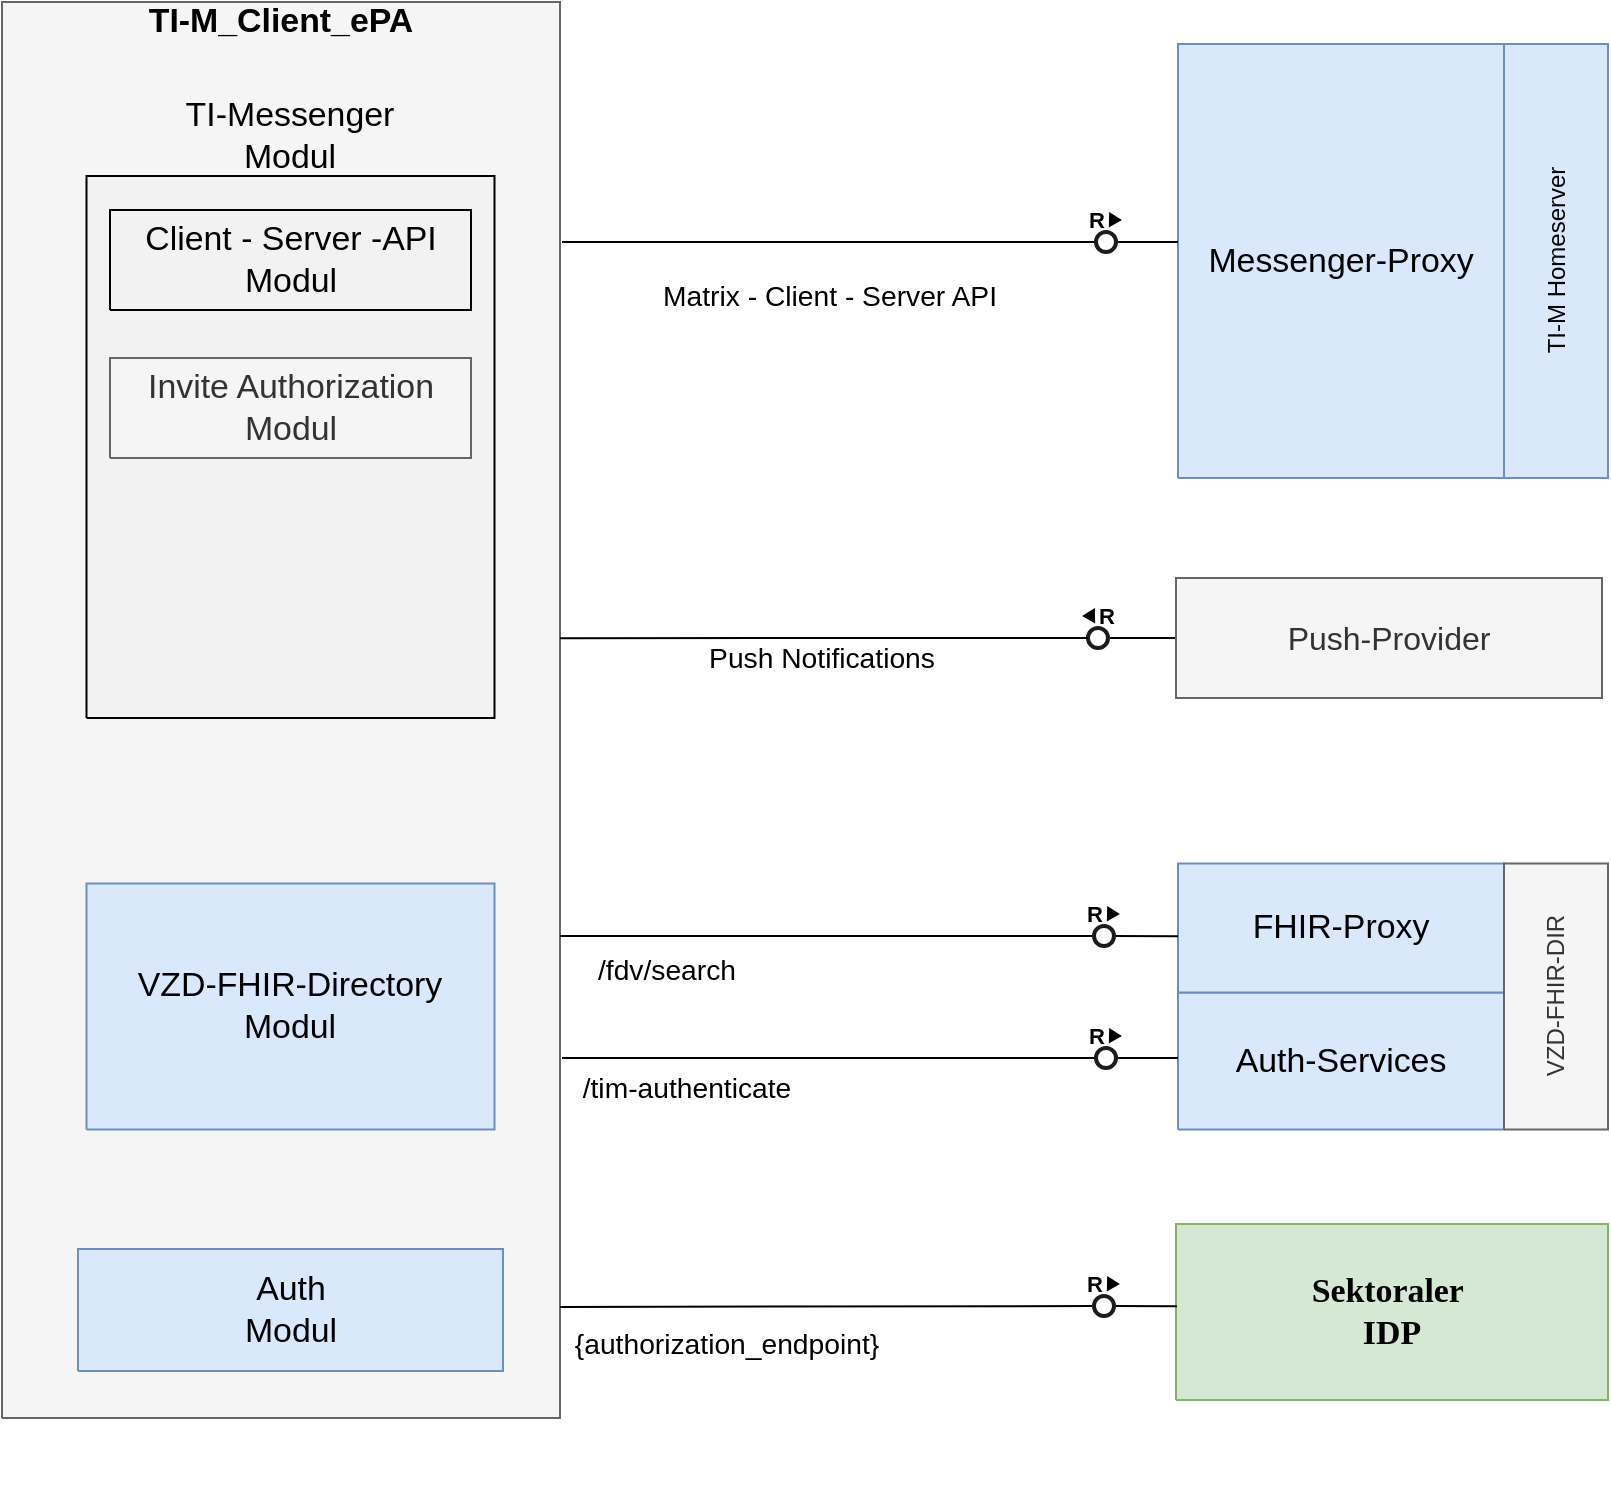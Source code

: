 <mxfile>
    <diagram id="6qVnqB3NLshJXQO0oReq" name="Overview">
        <mxGraphModel dx="1895" dy="1181" grid="1" gridSize="10" guides="1" tooltips="1" connect="1" arrows="1" fold="1" page="1" pageScale="1" pageWidth="827" pageHeight="1169" math="0" shadow="0">
            <root>
                <mxCell id="0"/>
                <mxCell id="1" parent="0"/>
                <UserObject label="&lt;div style=&quot;font-size: 1px&quot;&gt;&lt;font style=&quot;font-size: 16.93px; color: rgb(0, 0, 0); direction: ltr; letter-spacing: 0px; line-height: 120%; opacity: 1;&quot;&gt;&lt;b style=&quot;&quot;&gt;TI-M_Client_ePA&lt;br&gt;&lt;/b&gt;&lt;/font&gt;&lt;/div&gt;" tags="Hintergrund" id="2">
                    <mxCell style="verticalAlign=top;align=center;overflow=width;vsdxID=1;fillColor=#f5f5f5;shape=stencil(nZBLDoAgDERP0z3SIyjew0SURgSD+Lu9kMZoXLhwN9O+tukAlrNpJg1SzDH4QW/URgNYgZTkjA4UkwJUgGXng+6DX1zLfmoymdXo17xh5zmRJ6Q42BWCfc2oJfdAr+Yv+AP9Cb7OJ3H/2JG1HNGz/84klThPVCc=);points=[];labelBackgroundColor=none;rounded=0;html=1;whiteSpace=wrap;fontColor=#333333;strokeColor=#666666;" parent="1" vertex="1">
                        <mxGeometry x="40" y="32" width="279" height="708" as="geometry"/>
                    </mxCell>
                </UserObject>
                <UserObject label="&lt;div style=&quot;font-size: 1px&quot;&gt;&lt;font style=&quot;font-size: 16.93px; color: rgb(0, 0, 0); direction: ltr; letter-spacing: 0px; line-height: 120%; opacity: 1;&quot;&gt;TI-Messenger&lt;br&gt;Modul&lt;br&gt;&lt;/font&gt;&lt;/div&gt;" tags="Hintergrund" id="17">
                    <mxCell style="verticalAlign=bottom;align=center;overflow=width;vsdxID=37;fillColor=#f2f2f2;gradientColor=none;shape=stencil(nZBLDoAgDERP0z3SIyjew0SURgSD+Lu9kMZoXLhwN9O+tukAlrNpJg1SzDH4QW/URgNYgZTkjA4UkwJUgGXng+6DX1zLfmoymdXo17xh5zmRJ6Q42BWCfc2oJfdAr+Yv+AP9Cb7OJ3H/2JG1HNGz/84klThPVCc=);points=[];labelBackgroundColor=none;rounded=0;html=1;whiteSpace=wrap;labelPosition=center;verticalLabelPosition=top;" parent="1" vertex="1">
                        <mxGeometry x="82.25" y="119" width="204" height="271" as="geometry"/>
                    </mxCell>
                </UserObject>
                <UserObject label="&lt;div style=&quot;font-size: 1px&quot;&gt;&lt;font style=&quot;font-size: 16.93px; color: rgb(0, 0, 0); direction: ltr; letter-spacing: 0px; line-height: 120%; opacity: 1;&quot;&gt;Auth&lt;br&gt;Modul&lt;br&gt;&lt;/font&gt;&lt;/div&gt;" tags="Hintergrund" id="18">
                    <mxCell style="verticalAlign=middle;align=center;overflow=width;vsdxID=39;fillColor=#dae8fc;shape=stencil(nZBLDoAgDERP0z3SIyjew0SURgSD+Lu9kMZoXLhwN9O+tukAlrNpJg1SzDH4QW/URgNYgZTkjA4UkwJUgGXng+6DX1zLfmoymdXo17xh5zmRJ6Q42BWCfc2oJfdAr+Yv+AP9Cb7OJ3H/2JG1HNGz/84klThPVCc=);points=[];labelBackgroundColor=none;rounded=0;html=1;whiteSpace=wrap;strokeColor=#6c8ebf;" parent="1" vertex="1">
                        <mxGeometry x="78" y="655.54" width="212.5" height="60.93" as="geometry"/>
                    </mxCell>
                </UserObject>
                <UserObject label="&lt;div style=&quot;font-size: 1px&quot;&gt;&lt;font style=&quot;font-size: 16.93px; color: rgb(0, 0, 0); direction: ltr; letter-spacing: 0px; line-height: 120%; opacity: 1;&quot;&gt;Messenger-Proxy&lt;br&gt;&lt;/font&gt;&lt;/div&gt;" tags="Hintergrund" id="19">
                    <mxCell style="verticalAlign=middle;align=center;overflow=width;vsdxID=49;fillColor=#dae8fc;shape=stencil(nZBLDoAgDERP0z3SIyjew0SURgSD+Lu9kMZoXLhwN9O+tukAlrNpJg1SzDH4QW/URgNYgZTkjA4UkwJUgGXng+6DX1zLfmoymdXo17xh5zmRJ6Q42BWCfc2oJfdAr+Yv+AP9Cb7OJ3H/2JG1HNGz/84klThPVCc=);points=[];labelBackgroundColor=none;rounded=0;html=1;whiteSpace=wrap;strokeColor=#6c8ebf;" parent="1" vertex="1">
                        <mxGeometry x="628" y="53" width="163" height="217" as="geometry"/>
                    </mxCell>
                </UserObject>
                <UserObject label="&lt;div style=&quot;font-size: 1px&quot;&gt;&lt;font style=&quot;font-size:16.93px;font-family:Calibri;color:#000000;direction:ltr;letter-spacing:0px;line-height:120%;opacity:1&quot;&gt;&lt;b&gt;Sektoraler&amp;nbsp;&lt;/b&gt;&lt;/font&gt;&lt;/div&gt;&lt;div style=&quot;font-size: 1px&quot;&gt;&lt;font style=&quot;font-size:16.93px;font-family:Calibri;color:#000000;direction:ltr;letter-spacing:0px;line-height:120%;opacity:1&quot;&gt;&lt;b&gt;IDP&lt;br&gt;&lt;/b&gt;&lt;/font&gt;&lt;/div&gt;" tags="Hintergrund" id="20">
                    <mxCell style="verticalAlign=middle;align=center;overflow=width;vsdxID=51;fillColor=#d5e8d4;shape=stencil(nZBLDoAgDERP0z3SIyjew0SURgSD+Lu9kMZoXLhwN9O+tukAlrNpJg1SzDH4QW/URgNYgZTkjA4UkwJUgGXng+6DX1zLfmoymdXo17xh5zmRJ6Q42BWCfc2oJfdAr+Yv+AP9Cb7OJ3H/2JG1HNGz/84klThPVCc=);points=[];labelBackgroundColor=none;rounded=0;html=1;whiteSpace=wrap;strokeColor=#82b366;" parent="1" vertex="1">
                        <mxGeometry x="627" y="643" width="216" height="88" as="geometry"/>
                    </mxCell>
                </UserObject>
                <UserObject label="TI-M Homeserver&lt;br&gt;&lt;div style=&quot;font-size: 1px&quot;&gt;&lt;/div&gt;" tags="Hintergrund" id="21">
                    <mxCell style="verticalAlign=middle;align=center;overflow=width;vsdxID=56;fillColor=#dae8fc;shape=stencil(nZBLDoAgDERP0z3SIyjew0SURgSD+Lu9kMZoXLhwN9O+tukAlrNpJg1SzDH4QW/URgNYgZTkjA4UkwJUgGXng+6DX1zLfmoymdXo17xh5zmRJ6Q42BWCfc2oJfdAr+Yv+AP9Cb7OJ3H/2JG1HNGz/84klThPVCc=);points=[];labelBackgroundColor=none;rounded=0;html=1;whiteSpace=wrap;horizontal=0;strokeColor=#6c8ebf;" parent="1" vertex="1">
                        <mxGeometry x="791" y="53" width="52" height="217" as="geometry"/>
                    </mxCell>
                </UserObject>
                <UserObject label="&lt;div style=&quot;font-size: 1px&quot;&gt;&lt;font style=&quot;font-size: 16.93px; color: rgb(0, 0, 0); direction: ltr; letter-spacing: 0px; line-height: 120%; opacity: 1;&quot;&gt;VZD-FHIR-Directory &lt;br&gt; Modul&lt;br&gt;&lt;/font&gt;&lt;/div&gt;" tags="Hintergrund" id="30">
                    <mxCell style="verticalAlign=middle;align=center;overflow=width;vsdxID=84;fillColor=#dae8fc;shape=stencil(nZBLDoAgDERP0z3SIyjew0SURgSD+Lu9kMZoXLhwN9O+tukAlrNpJg1SzDH4QW/URgNYgZTkjA4UkwJUgGXng+6DX1zLfmoymdXo17xh5zmRJ6Q42BWCfc2oJfdAr+Yv+AP9Cb7OJ3H/2JG1HNGz/84klThPVCc=);points=[];labelBackgroundColor=none;rounded=0;html=1;whiteSpace=wrap;strokeColor=#6c8ebf;" parent="1" vertex="1">
                        <mxGeometry x="82.25" y="472.75" width="204" height="123" as="geometry"/>
                    </mxCell>
                </UserObject>
                <UserObject label="&lt;div style=&quot;font-size: 1px&quot;&gt;&lt;font style=&quot;font-size: 16.93px; color: rgb(0, 0, 0); direction: ltr; letter-spacing: 0px; line-height: 120%; opacity: 1;&quot;&gt;Auth-Services&lt;br&gt;&lt;/font&gt;&lt;/div&gt;" tags="Hintergrund" id="31">
                    <mxCell style="verticalAlign=middle;align=center;overflow=width;vsdxID=110;fillColor=#dae8fc;shape=stencil(nZBLDoAgDERP0z3SIyjew0SURgSD+Lu9kMZoXLhwN9O+tukAlrNpJg1SzDH4QW/URgNYgZTkjA4UkwJUgGXng+6DX1zLfmoymdXo17xh5zmRJ6Q42BWCfc2oJfdAr+Yv+AP9Cb7OJ3H/2JG1HNGz/84klThPVCc=);points=[];labelBackgroundColor=none;rounded=0;html=1;whiteSpace=wrap;strokeColor=#6c8ebf;" parent="1" vertex="1">
                        <mxGeometry x="628" y="527.25" width="163" height="68.5" as="geometry"/>
                    </mxCell>
                </UserObject>
                <UserObject label="&lt;div style=&quot;font-size: 1px&quot;&gt;&lt;font style=&quot;font-size: 16.93px; color: rgb(0, 0, 0); direction: ltr; letter-spacing: 0px; line-height: 120%; opacity: 1;&quot;&gt;FHIR-Proxy&lt;br&gt;&lt;/font&gt;&lt;/div&gt;" tags="Hintergrund" id="32">
                    <mxCell style="verticalAlign=middle;align=center;overflow=width;vsdxID=111;fillColor=#dae8fc;shape=stencil(nZBLDoAgDERP0z3SIyjew0SURgSD+Lu9kMZoXLhwN9O+tukAlrNpJg1SzDH4QW/URgNYgZTkjA4UkwJUgGXng+6DX1zLfmoymdXo17xh5zmRJ6Q42BWCfc2oJfdAr+Yv+AP9Cb7OJ3H/2JG1HNGz/84klThPVCc=);points=[];labelBackgroundColor=none;rounded=0;html=1;whiteSpace=wrap;strokeColor=#6c8ebf;" parent="1" vertex="1">
                        <mxGeometry x="628" y="462.75" width="163" height="64.5" as="geometry"/>
                    </mxCell>
                </UserObject>
                <UserObject label="VZD-FHIR-DIR&lt;div style=&quot;font-size: 1px&quot;&gt;&lt;/div&gt;" tags="Hintergrund" id="33">
                    <mxCell style="verticalAlign=middle;align=center;overflow=width;vsdxID=112;fillColor=#f5f5f5;shape=stencil(nZBLDoAgDERP0z3SIyjew0SURgSD+Lu9kMZoXLhwN9O+tukAlrNpJg1SzDH4QW/URgNYgZTkjA4UkwJUgGXng+6DX1zLfmoymdXo17xh5zmRJ6Q42BWCfc2oJfdAr+Yv+AP9Cb7OJ3H/2JG1HNGz/84klThPVCc=);points=[];labelBackgroundColor=none;rounded=0;html=1;whiteSpace=wrap;horizontal=0;strokeColor=#666666;fontColor=#333333;" parent="1" vertex="1">
                        <mxGeometry x="791" y="462.75" width="52" height="133" as="geometry"/>
                    </mxCell>
                </UserObject>
                <mxCell id="4" value="&lt;div style=&quot;font-size: 1px&quot;&gt;&lt;/div&gt;" style="vsdxID=23;edgeStyle=none;startArrow=none;endArrow=none;startSize=5;endSize=5;strokeColor=#000000;spacingTop=-3;spacingBottom=-3;spacingLeft=-2;spacingRight=-2;verticalAlign=middle;html=1;labelBackgroundColor=#ffffff;rounded=0;align=center;entryX=0;entryY=0.5;entryDx=0;entryDy=0;" parent="1" target="125" edge="1">
                    <mxGeometry relative="1" as="geometry">
                        <mxPoint as="offset"/>
                        <Array as="points"/>
                        <mxPoint x="320" y="152" as="sourcePoint"/>
                        <mxPoint x="584" y="152" as="targetPoint"/>
                    </mxGeometry>
                </mxCell>
                <mxCell id="5" value="&lt;div style=&quot;font-size: 1px&quot;&gt;&lt;/div&gt;" style="vsdxID=24;edgeStyle=none;startArrow=none;endArrow=none;startSize=5;endSize=5;strokeColor=#000000;spacingTop=-3;spacingBottom=-3;spacingLeft=-2;spacingRight=-2;verticalAlign=middle;html=1;labelBackgroundColor=#ffffff;rounded=0;align=center;exitX=1;exitY=0.5;exitDx=0;exitDy=0;" parent="1" source="125" edge="1">
                    <mxGeometry relative="1" as="geometry">
                        <mxPoint as="offset"/>
                        <Array as="points"/>
                        <mxPoint x="600" y="152" as="sourcePoint"/>
                        <mxPoint x="628" y="152" as="targetPoint"/>
                    </mxGeometry>
                </mxCell>
                <mxCell id="9" value="&lt;div style=&quot;font-size: 1px&quot;&gt;&lt;font style=&quot;font-size:14.11px;font-family:Arial;color:#000000;direction:ltr;letter-spacing:0px;line-height:120%;opacity:1&quot;&gt;Matrix - Client - Server API&lt;/font&gt;&lt;font style=&quot;font-size:14.11px;font-family:Arial;color:#000000;direction:ltr;letter-spacing:0px;line-height:120%;opacity:1&quot;&gt;&lt;br&gt;&lt;/font&gt;&lt;/div&gt;" style="text;vsdxID=22;fillColor=none;gradientColor=none;strokeColor=none;spacingTop=-3;spacingBottom=-3;spacingLeft=-2;spacingRight=-2;points=[];labelBackgroundColor=#ffffff;rounded=0;html=1;whiteSpace=wrap;verticalAlign=middle;align=center;overflow=width;;html=1;" parent="1" vertex="1">
                    <mxGeometry x="353.49" y="157" width="202.01" height="43" as="geometry"/>
                </mxCell>
                <UserObject label="&lt;div style=&quot;font-size: 1px&quot;&gt;&lt;font style=&quot;font-size: 16.93px; color: rgb(0, 0, 0); direction: ltr; letter-spacing: 0px; line-height: 120%; opacity: 1;&quot;&gt;Client - Server -API&lt;/font&gt;&lt;/div&gt;&lt;div style=&quot;font-size: 1px&quot;&gt;&lt;font style=&quot;font-size: 16.93px; color: rgb(0, 0, 0); direction: ltr; letter-spacing: 0px; line-height: 120%; opacity: 1;&quot;&gt;Modul&lt;br&gt;&lt;/font&gt;&lt;/div&gt;" tags="Hintergrund" id="75">
                    <mxCell style="verticalAlign=middle;align=center;overflow=width;vsdxID=84;fillColor=#f2f2f2;gradientColor=none;shape=stencil(nZBLDoAgDERP0z3SIyjew0SURgSD+Lu9kMZoXLhwN9O+tukAlrNpJg1SzDH4QW/URgNYgZTkjA4UkwJUgGXng+6DX1zLfmoymdXo17xh5zmRJ6Q42BWCfc2oJfdAr+Yv+AP9Cb7OJ3H/2JG1HNGz/84klThPVCc=);points=[];labelBackgroundColor=none;rounded=0;html=1;whiteSpace=wrap;" parent="1" vertex="1">
                        <mxGeometry x="94" y="136" width="180.5" height="50" as="geometry"/>
                    </mxCell>
                </UserObject>
                <UserObject label="&lt;div style=&quot;font-size: 1px&quot;&gt;&lt;span style=&quot;font-size: 16.93px; letter-spacing: 0px; background-color: initial;&quot;&gt;Invite Authorization&lt;/span&gt;&lt;/div&gt;&lt;div style=&quot;font-size: 1px&quot;&gt;&lt;span style=&quot;font-size: 16.93px; letter-spacing: 0px; background-color: initial;&quot;&gt;Modul&lt;/span&gt;&lt;br&gt;&lt;/div&gt;" tags="Hintergrund" id="77">
                    <mxCell style="verticalAlign=middle;align=center;overflow=width;vsdxID=84;fillColor=#f5f5f5;shape=stencil(nZBLDoAgDERP0z3SIyjew0SURgSD+Lu9kMZoXLhwN9O+tukAlrNpJg1SzDH4QW/URgNYgZTkjA4UkwJUgGXng+6DX1zLfmoymdXo17xh5zmRJ6Q42BWCfc2oJfdAr+Yv+AP9Cb7OJ3H/2JG1HNGz/84klThPVCc=);points=[];labelBackgroundColor=none;rounded=0;html=1;whiteSpace=wrap;strokeColor=#666666;fontColor=#333333;" parent="1" vertex="1">
                        <mxGeometry x="94" y="210" width="180.5" height="50" as="geometry"/>
                    </mxCell>
                </UserObject>
                <mxCell id="57" value="&lt;div style=&quot;font-size: 1px&quot;&gt;&lt;/div&gt;" style="vsdxID=130;edgeStyle=none;startArrow=none;endArrow=none;startSize=5;endSize=5;strokeColor=#000000;spacingTop=-3;spacingBottom=-3;spacingLeft=-2;spacingRight=-2;verticalAlign=middle;html=1;labelBackgroundColor=#ffffff;rounded=0;align=center;entryX=0;entryY=0.5;entryDx=0;entryDy=0;" parent="1" target="111" edge="1">
                    <mxGeometry relative="1" as="geometry">
                        <mxPoint as="offset"/>
                        <Array as="points"/>
                        <mxPoint x="319" y="499" as="sourcePoint"/>
                        <mxPoint x="583" y="499" as="targetPoint"/>
                    </mxGeometry>
                </mxCell>
                <mxCell id="58" value="&lt;div style=&quot;font-size: 1px&quot;&gt;&lt;/div&gt;" style="vsdxID=131;edgeStyle=none;startArrow=none;endArrow=none;startSize=5;endSize=5;strokeColor=#000000;spacingTop=-3;spacingBottom=-3;spacingLeft=-2;spacingRight=-2;verticalAlign=middle;html=1;labelBackgroundColor=#ffffff;rounded=0;align=center;exitX=1;exitY=0.5;exitDx=0;exitDy=0;entryX=0;entryY=0.564;entryDx=0;entryDy=0;entryPerimeter=0;" parent="1" source="111" target="32" edge="1">
                    <mxGeometry relative="1" as="geometry">
                        <mxPoint as="offset"/>
                        <Array as="points"/>
                        <mxPoint x="599" y="499" as="sourcePoint"/>
                        <mxPoint x="627" y="499" as="targetPoint"/>
                    </mxGeometry>
                </mxCell>
                <mxCell id="62" value="&lt;div style=&quot;font-size: 1px&quot;&gt;&lt;font style=&quot;font-size:14.11px;font-family:Arial;color:#000000;direction:ltr;letter-spacing:0px;line-height:120%;opacity:1&quot;&gt;/fdv/search&lt;/font&gt;&lt;font style=&quot;font-size:14.11px;font-family:Arial;color:#000000;direction:ltr;letter-spacing:0px;line-height:120%;opacity:1&quot;&gt;&lt;br&gt;&lt;/font&gt;&lt;/div&gt;" style="text;vsdxID=129;spacingTop=-3;spacingBottom=-3;spacingLeft=-2;spacingRight=-2;points=[];labelBackgroundColor=#ffffff;rounded=0;html=1;whiteSpace=wrap;verticalAlign=middle;align=center;overflow=width;;html=1;" parent="1" vertex="1">
                    <mxGeometry x="325.29" y="489.97" width="94.71" height="53.02" as="geometry"/>
                </mxCell>
                <mxCell id="43" value="&lt;div style=&quot;font-size: 1px&quot;&gt;&lt;/div&gt;" style="vsdxID=120;edgeStyle=none;startArrow=none;endArrow=none;startSize=5;endSize=5;strokeColor=#000000;spacingTop=-3;spacingBottom=-3;spacingLeft=-2;spacingRight=-2;verticalAlign=middle;html=1;labelBackgroundColor=#ffffff;rounded=0;align=center;entryX=0;entryY=0.5;entryDx=0;entryDy=0;" parent="1" target="115" edge="1">
                    <mxGeometry relative="1" as="geometry">
                        <mxPoint as="offset"/>
                        <Array as="points"/>
                        <mxPoint x="320" y="560" as="sourcePoint"/>
                        <mxPoint x="584" y="560" as="targetPoint"/>
                    </mxGeometry>
                </mxCell>
                <mxCell id="44" value="&lt;div style=&quot;font-size: 1px&quot;&gt;&lt;/div&gt;" style="vsdxID=121;edgeStyle=none;startArrow=none;endArrow=none;startSize=5;endSize=5;strokeColor=#000000;spacingTop=-3;spacingBottom=-3;spacingLeft=-2;spacingRight=-2;verticalAlign=middle;html=1;labelBackgroundColor=#ffffff;rounded=0;align=center;exitX=1;exitY=0.5;exitDx=0;exitDy=0;" parent="1" source="115" edge="1">
                    <mxGeometry relative="1" as="geometry">
                        <mxPoint as="offset"/>
                        <Array as="points"/>
                        <mxPoint x="600" y="560" as="sourcePoint"/>
                        <mxPoint x="628" y="560" as="targetPoint"/>
                    </mxGeometry>
                </mxCell>
                <mxCell id="48" value="&lt;div style=&quot;font-size: 1px&quot;&gt;&lt;font style=&quot;font-size:14.11px;font-family:Arial;color:#000000;direction:ltr;letter-spacing:0px;line-height:120%;opacity:1&quot;&gt;/tim-authenticate&lt;/font&gt;&lt;font style=&quot;font-size:14.11px;font-family:Arial;color:#000000;direction:ltr;letter-spacing:0px;line-height:120%;opacity:1&quot;&gt;&lt;br/&gt;&lt;/font&gt;&lt;/div&gt;" style="text;vsdxID=119;fillColor=none;gradientColor=none;strokeColor=none;spacingTop=-3;spacingBottom=-3;spacingLeft=-2;spacingRight=-2;points=[];labelBackgroundColor=#ffffff;rounded=0;html=1;whiteSpace=wrap;verticalAlign=middle;align=center;overflow=width;;html=1;" parent="1" vertex="1">
                    <mxGeometry x="326.87" y="519.95" width="111.07" height="111.07" as="geometry"/>
                </mxCell>
                <mxCell id="24" value="&lt;div style=&quot;font-size: 1px&quot;&gt;&lt;/div&gt;" style="vsdxID=60;edgeStyle=none;startArrow=none;endArrow=none;startSize=5;endSize=5;strokeColor=#000000;spacingTop=-3;spacingBottom=-3;spacingLeft=-2;spacingRight=-2;verticalAlign=middle;html=1;labelBackgroundColor=#ffffff;rounded=0;align=center;entryX=0;entryY=0.5;entryDx=0;entryDy=0;" parent="1" target="120" edge="1">
                    <mxGeometry relative="1" as="geometry">
                        <mxPoint as="offset"/>
                        <Array as="points"/>
                        <mxPoint x="319" y="684.5" as="sourcePoint"/>
                        <mxPoint x="583" y="684.5" as="targetPoint"/>
                    </mxGeometry>
                </mxCell>
                <mxCell id="25" value="&lt;div style=&quot;font-size: 1px&quot;&gt;&lt;/div&gt;" style="vsdxID=61;edgeStyle=none;startArrow=none;endArrow=none;startSize=5;endSize=5;strokeColor=#000000;spacingTop=-3;spacingBottom=-3;spacingLeft=-2;spacingRight=-2;verticalAlign=middle;html=1;labelBackgroundColor=#ffffff;rounded=0;align=center;exitX=1;exitY=0.5;exitDx=0;exitDy=0;entryX=0.002;entryY=0.467;entryDx=0;entryDy=0;entryPerimeter=0;" parent="1" source="120" target="20" edge="1">
                    <mxGeometry relative="1" as="geometry">
                        <mxPoint as="offset"/>
                        <Array as="points"/>
                        <mxPoint x="599" y="684.5" as="sourcePoint"/>
                        <mxPoint x="627" y="684.5" as="targetPoint"/>
                    </mxGeometry>
                </mxCell>
                <mxCell id="29" value="&lt;div style=&quot;font-size: 1px&quot;&gt;&lt;font style=&quot;font-size:14.11px;font-family:Arial;color:#000000;direction:ltr;letter-spacing:0px;line-height:120%;opacity:1&quot;&gt;{authorization_endpoint}&lt;/font&gt;&lt;font style=&quot;font-size:14.11px;font-family:Arial;color:#000000;direction:ltr;letter-spacing:0px;line-height:120%;opacity:1&quot;&gt;&lt;br/&gt;&lt;/font&gt;&lt;/div&gt;" style="text;vsdxID=59;fillColor=none;gradientColor=none;strokeColor=none;spacingTop=-3;spacingBottom=-3;spacingLeft=-2;spacingRight=-2;points=[];labelBackgroundColor=#ffffff;rounded=0;html=1;whiteSpace=wrap;verticalAlign=middle;align=center;overflow=width;;html=1;" parent="1" vertex="1">
                    <mxGeometry x="322.72" y="623.93" width="158.97" height="158.97" as="geometry"/>
                </mxCell>
                <mxCell id="109" value="" style="group" parent="1" vertex="1" connectable="0">
                    <mxGeometry x="576" y="483" width="22" height="21" as="geometry"/>
                </mxCell>
                <mxCell id="110" value="" style="shape=mxgraph.arrows2.wedgeArrow;html=1;bendable=0;startWidth=3.003;fillColor=strokeColor;defaultFillColor=invert;defaultGradientColor=invert;fontSize=11;" parent="109" edge="1">
                    <mxGeometry width="100" height="100" relative="1" as="geometry">
                        <mxPoint x="17" y="4.9" as="sourcePoint"/>
                        <mxPoint x="22" y="5" as="targetPoint"/>
                    </mxGeometry>
                </mxCell>
                <mxCell id="111" value="" style="ellipse;whiteSpace=wrap;html=1;strokeColor=#1C1C1C;fillColor=none;fontFamily=Tahoma;fontSize=14;fontColor=#525252;align=center;strokeWidth=2;" parent="109" vertex="1">
                    <mxGeometry x="10" y="11" width="10" height="10" as="geometry"/>
                </mxCell>
                <mxCell id="112" value="&lt;b&gt;R&lt;/b&gt;" style="text;strokeColor=none;align=center;fillColor=none;html=1;verticalAlign=middle;whiteSpace=wrap;rounded=0;fontSize=11;spacing=2;" parent="109" vertex="1">
                    <mxGeometry width="21" height="9" as="geometry"/>
                </mxCell>
                <mxCell id="113" value="" style="group" parent="1" vertex="1" connectable="0">
                    <mxGeometry x="577" y="544" width="22" height="21" as="geometry"/>
                </mxCell>
                <mxCell id="114" value="" style="shape=mxgraph.arrows2.wedgeArrow;html=1;bendable=0;startWidth=3.003;fillColor=strokeColor;defaultFillColor=invert;defaultGradientColor=invert;fontSize=11;" parent="113" edge="1">
                    <mxGeometry width="100" height="100" relative="1" as="geometry">
                        <mxPoint x="17" y="4.9" as="sourcePoint"/>
                        <mxPoint x="22" y="5" as="targetPoint"/>
                    </mxGeometry>
                </mxCell>
                <mxCell id="115" value="" style="ellipse;whiteSpace=wrap;html=1;strokeColor=#1C1C1C;fillColor=none;fontFamily=Tahoma;fontSize=14;fontColor=#525252;align=center;strokeWidth=2;" parent="113" vertex="1">
                    <mxGeometry x="10" y="11" width="10" height="10" as="geometry"/>
                </mxCell>
                <mxCell id="116" value="&lt;b&gt;R&lt;/b&gt;" style="text;strokeColor=none;align=center;fillColor=none;html=1;verticalAlign=middle;whiteSpace=wrap;rounded=0;fontSize=11;spacing=2;" parent="113" vertex="1">
                    <mxGeometry width="21" height="9" as="geometry"/>
                </mxCell>
                <mxCell id="118" value="" style="group" parent="1" vertex="1" connectable="0">
                    <mxGeometry x="576" y="668" width="22" height="21" as="geometry"/>
                </mxCell>
                <mxCell id="119" value="" style="shape=mxgraph.arrows2.wedgeArrow;html=1;bendable=0;startWidth=3.003;fillColor=strokeColor;defaultFillColor=invert;defaultGradientColor=invert;fontSize=11;" parent="118" edge="1">
                    <mxGeometry width="100" height="100" relative="1" as="geometry">
                        <mxPoint x="17" y="4.9" as="sourcePoint"/>
                        <mxPoint x="22" y="5" as="targetPoint"/>
                    </mxGeometry>
                </mxCell>
                <mxCell id="120" value="" style="ellipse;whiteSpace=wrap;html=1;strokeColor=#1C1C1C;fillColor=none;fontFamily=Tahoma;fontSize=14;fontColor=#525252;align=center;strokeWidth=2;" parent="118" vertex="1">
                    <mxGeometry x="10" y="11" width="10" height="10" as="geometry"/>
                </mxCell>
                <mxCell id="121" value="&lt;b&gt;R&lt;/b&gt;" style="text;strokeColor=none;align=center;fillColor=none;html=1;verticalAlign=middle;whiteSpace=wrap;rounded=0;fontSize=11;spacing=2;" parent="118" vertex="1">
                    <mxGeometry width="21" height="9" as="geometry"/>
                </mxCell>
                <mxCell id="123" value="" style="group" parent="1" vertex="1" connectable="0">
                    <mxGeometry x="577" y="136" width="22" height="21" as="geometry"/>
                </mxCell>
                <mxCell id="124" value="" style="shape=mxgraph.arrows2.wedgeArrow;html=1;bendable=0;startWidth=3.003;fillColor=strokeColor;defaultFillColor=invert;defaultGradientColor=invert;fontSize=11;" parent="123" edge="1">
                    <mxGeometry width="100" height="100" relative="1" as="geometry">
                        <mxPoint x="17" y="4.9" as="sourcePoint"/>
                        <mxPoint x="22" y="5" as="targetPoint"/>
                    </mxGeometry>
                </mxCell>
                <mxCell id="125" value="" style="ellipse;whiteSpace=wrap;html=1;strokeColor=#1C1C1C;fillColor=none;fontFamily=Tahoma;fontSize=14;fontColor=#525252;align=center;strokeWidth=2;" parent="123" vertex="1">
                    <mxGeometry x="10" y="11" width="10" height="10" as="geometry"/>
                </mxCell>
                <mxCell id="126" value="&lt;b&gt;R&lt;/b&gt;" style="text;strokeColor=none;align=center;fillColor=none;html=1;verticalAlign=middle;whiteSpace=wrap;rounded=0;fontSize=11;spacing=2;" parent="123" vertex="1">
                    <mxGeometry width="21" height="9" as="geometry"/>
                </mxCell>
                <mxCell id="144" style="edgeStyle=none;html=1;entryX=1;entryY=0.5;entryDx=0;entryDy=0;endArrow=none;endFill=0;" parent="1" source="135" target="138" edge="1">
                    <mxGeometry relative="1" as="geometry"/>
                </mxCell>
                <mxCell id="135" value="&lt;font style=&quot;font-size: 16px;&quot;&gt;Push-Provider&lt;/font&gt;" style="rounded=0;whiteSpace=wrap;html=1;fillColor=#f5f5f5;fontColor=#333333;strokeColor=#666666;" parent="1" vertex="1">
                    <mxGeometry x="627" y="320" width="213" height="60" as="geometry"/>
                </mxCell>
                <mxCell id="136" value="" style="group;flipH=1;" parent="1" vertex="1" connectable="0">
                    <mxGeometry x="581" y="334" width="22" height="21" as="geometry"/>
                </mxCell>
                <mxCell id="137" value="" style="shape=mxgraph.arrows2.wedgeArrow;html=1;bendable=0;startWidth=3.003;fillColor=strokeColor;defaultFillColor=invert;defaultGradientColor=invert;fontSize=11;" parent="136" edge="1">
                    <mxGeometry width="100" height="100" relative="1" as="geometry">
                        <mxPoint x="5" y="4.9" as="sourcePoint"/>
                        <mxPoint y="5" as="targetPoint"/>
                    </mxGeometry>
                </mxCell>
                <mxCell id="138" value="" style="ellipse;whiteSpace=wrap;html=1;strokeColor=#1C1C1C;fillColor=none;fontFamily=Tahoma;fontSize=14;fontColor=#525252;align=center;strokeWidth=2;" parent="136" vertex="1">
                    <mxGeometry x="2" y="11" width="10" height="10" as="geometry"/>
                </mxCell>
                <mxCell id="139" value="&lt;b&gt;R&lt;/b&gt;" style="text;strokeColor=none;align=center;fillColor=none;html=1;verticalAlign=middle;whiteSpace=wrap;rounded=0;fontSize=11;spacing=2;" parent="136" vertex="1">
                    <mxGeometry x="1" width="21" height="9" as="geometry"/>
                </mxCell>
                <mxCell id="145" style="edgeStyle=none;html=1;entryX=1;entryY=0.534;entryDx=0;entryDy=0;entryPerimeter=0;endArrow=none;endFill=0;" parent="1" source="138" edge="1">
                    <mxGeometry relative="1" as="geometry">
                        <mxPoint x="319" y="350.072" as="targetPoint"/>
                    </mxGeometry>
                </mxCell>
                <mxCell id="149" value="&lt;div style=&quot;font-size: 1px&quot;&gt;&lt;font style=&quot;font-size:14.11px;font-family:Arial;color:#000000;direction:ltr;letter-spacing:0px;line-height:120%;opacity:1&quot;&gt;Push Notifications&lt;br&gt;&lt;/font&gt;&lt;/div&gt;" style="text;vsdxID=32;fillColor=none;gradientColor=none;strokeColor=none;spacingTop=-3;spacingBottom=-3;spacingLeft=-2;spacingRight=-2;points=[];labelBackgroundColor=#ffffff;rounded=0;html=1;whiteSpace=wrap;verticalAlign=middle;align=center;overflow=width;;html=1;" parent="1" vertex="1">
                    <mxGeometry x="323.02" y="340" width="253.98" height="40" as="geometry"/>
                </mxCell>
            </root>
        </mxGraphModel>
    </diagram>
</mxfile>